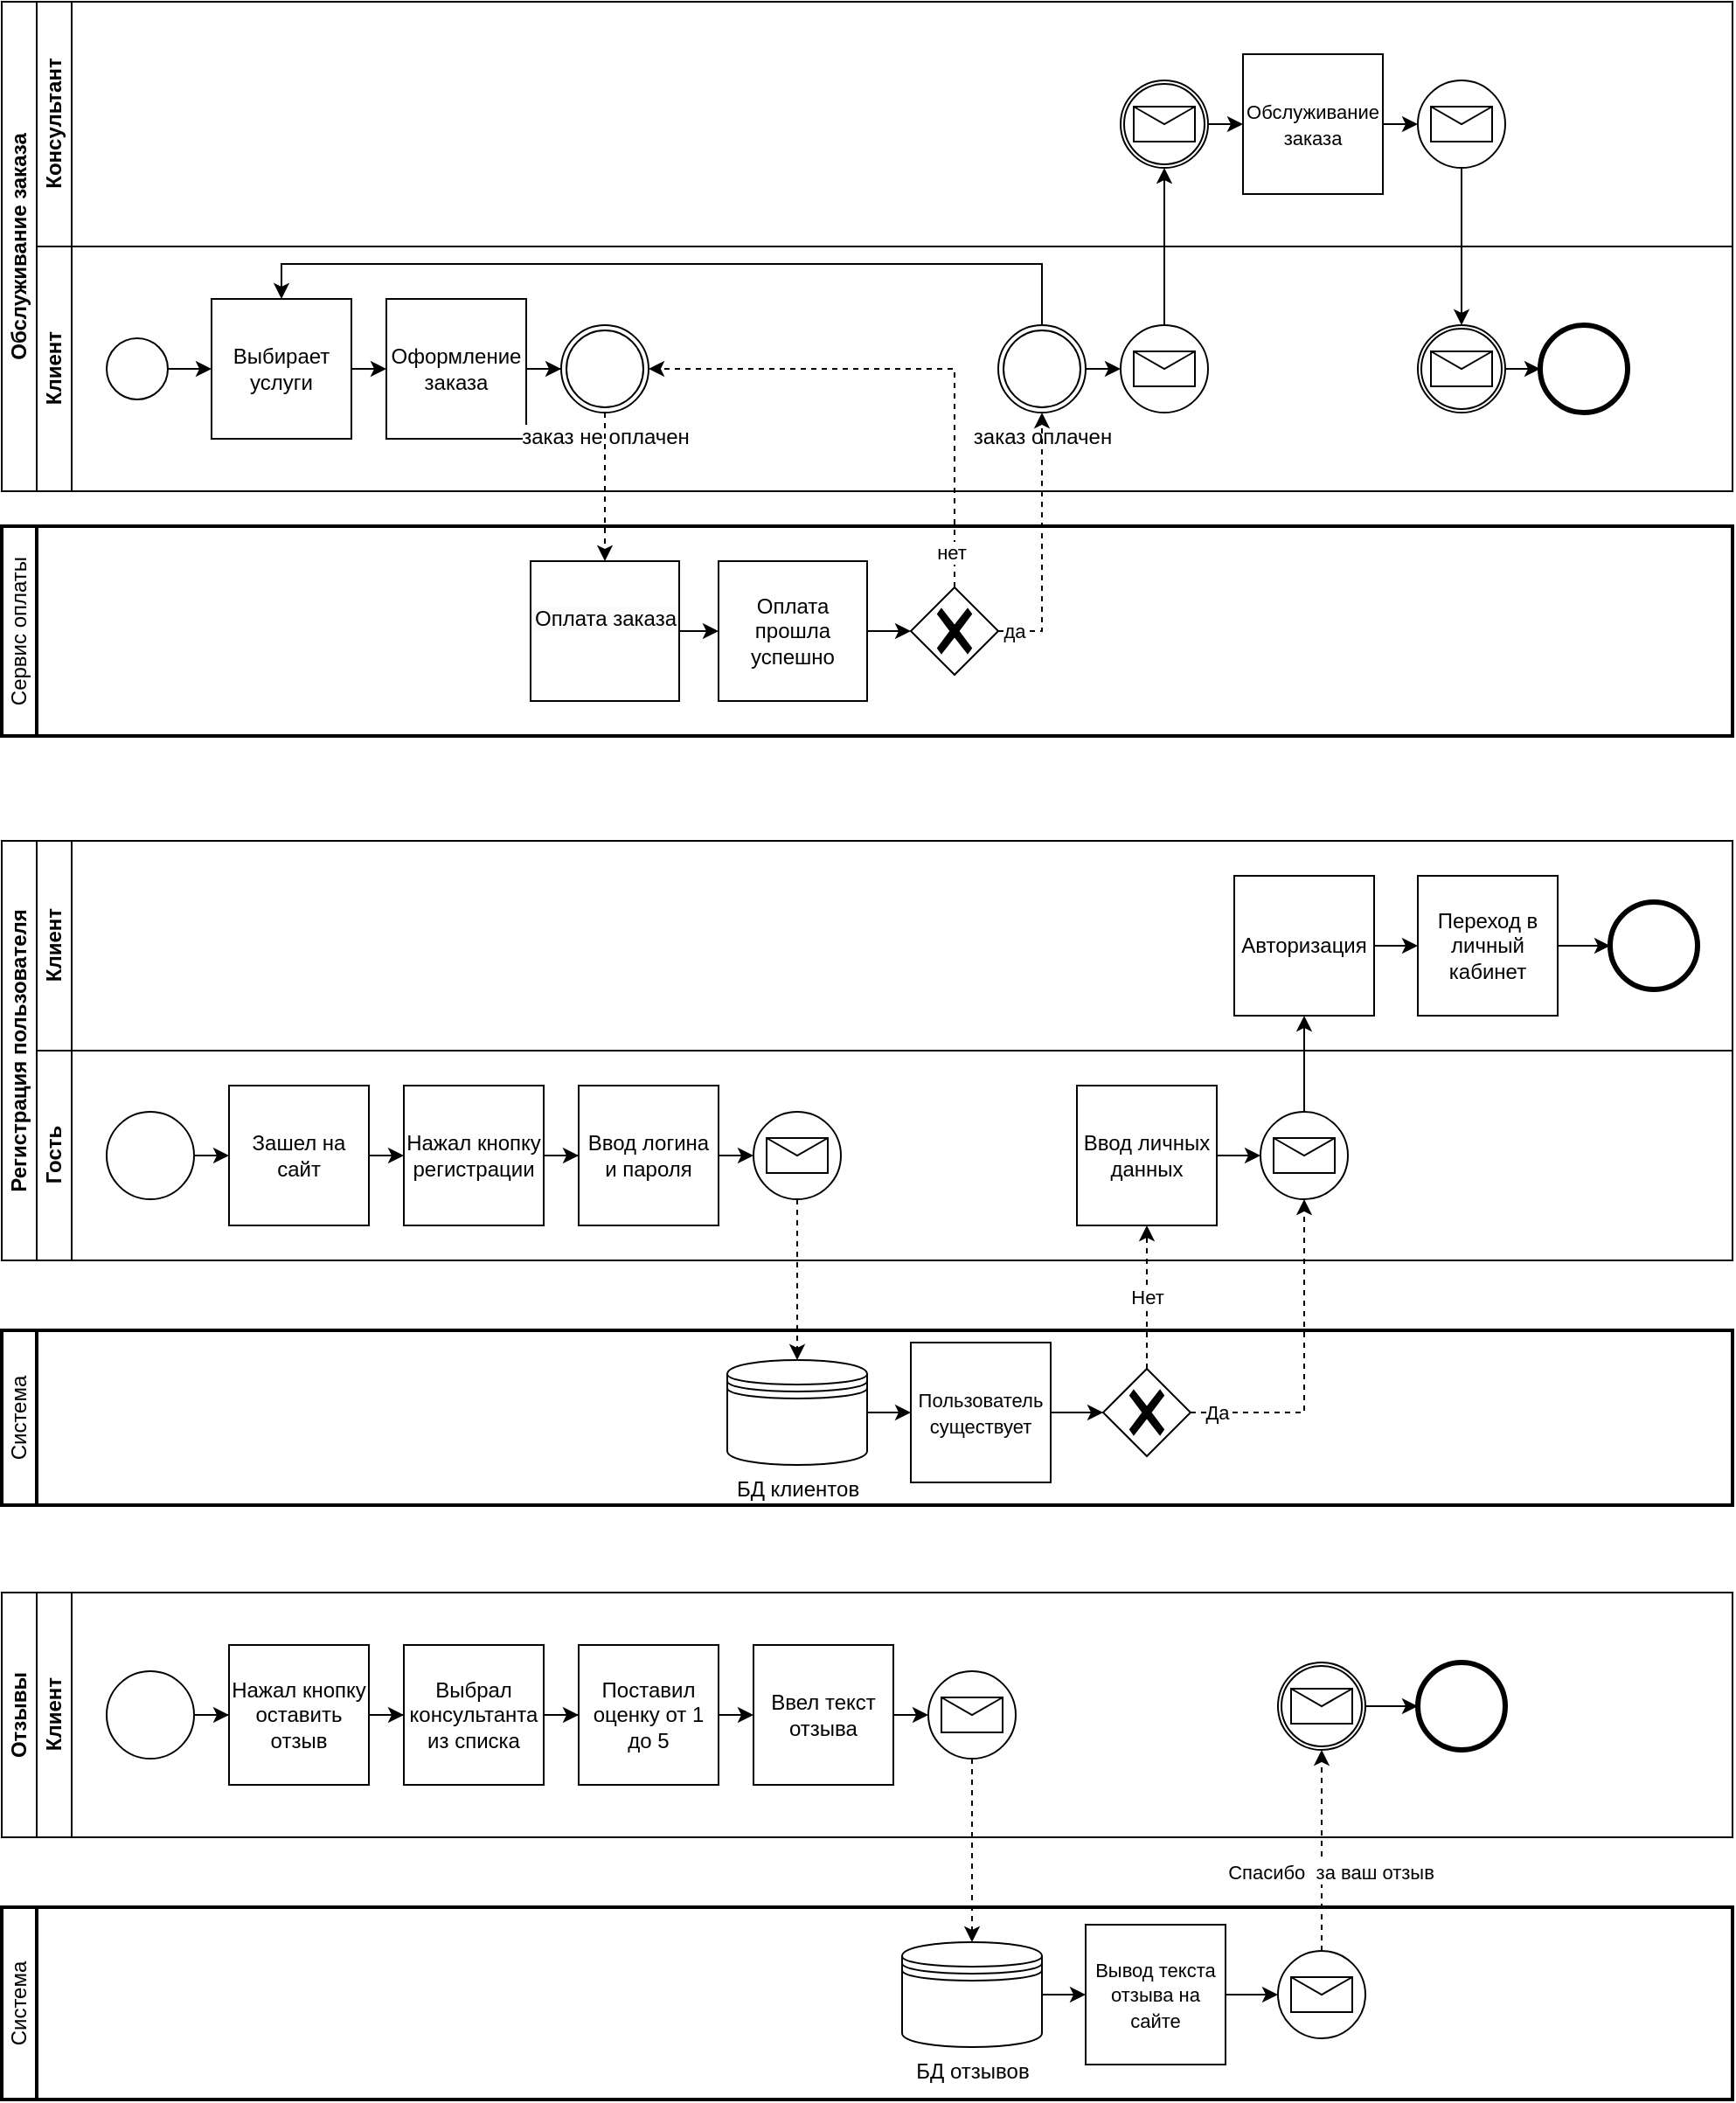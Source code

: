 <mxfile version="26.0.16">
  <diagram name="Страница — 1" id="8B8gG1uBMsVlmT51NZ5m">
    <mxGraphModel dx="1050" dy="663" grid="0" gridSize="10" guides="1" tooltips="1" connect="1" arrows="1" fold="1" page="1" pageScale="1" pageWidth="1169" pageHeight="1654" math="0" shadow="0">
      <root>
        <mxCell id="0" />
        <mxCell id="1" parent="0" />
        <mxCell id="dlGFLDc5pn9WShTYnlXR-2" value="Обслуживание заказа" style="swimlane;html=1;childLayout=stackLayout;resizeParent=1;resizeParentMax=0;horizontal=0;startSize=20;horizontalStack=0;whiteSpace=wrap;" vertex="1" parent="1">
          <mxGeometry x="40" y="40" width="990" height="280" as="geometry" />
        </mxCell>
        <mxCell id="dlGFLDc5pn9WShTYnlXR-3" value="Консультант" style="swimlane;html=1;startSize=20;horizontal=0;" vertex="1" parent="dlGFLDc5pn9WShTYnlXR-2">
          <mxGeometry x="20" width="970" height="140" as="geometry" />
        </mxCell>
        <mxCell id="dlGFLDc5pn9WShTYnlXR-38" value="" style="points=[[0.145,0.145,0],[0.5,0,0],[0.855,0.145,0],[1,0.5,0],[0.855,0.855,0],[0.5,1,0],[0.145,0.855,0],[0,0.5,0]];shape=mxgraph.bpmn.event;html=1;verticalLabelPosition=bottom;labelBackgroundColor=#ffffff;verticalAlign=top;align=center;perimeter=ellipsePerimeter;outlineConnect=0;aspect=fixed;outline=catching;symbol=message;" vertex="1" parent="dlGFLDc5pn9WShTYnlXR-3">
          <mxGeometry x="620" y="45" width="50" height="50" as="geometry" />
        </mxCell>
        <mxCell id="dlGFLDc5pn9WShTYnlXR-40" value="&lt;font style=&quot;font-size: 11px;&quot;&gt;Обслуживание заказа&lt;/font&gt;" style="points=[[0.25,0,0],[0.5,0,0],[0.75,0,0],[1,0.25,0],[1,0.5,0],[1,0.75,0],[0.75,1,0],[0.5,1,0],[0.25,1,0],[0,0.75,0],[0,0.5,0],[0,0.25,0]];shape=mxgraph.bpmn.task2;whiteSpace=wrap;rectStyle=rounded;size=10;html=1;container=1;expand=0;collapsible=0;taskMarker=manual;" vertex="1" parent="dlGFLDc5pn9WShTYnlXR-3">
          <mxGeometry x="690" y="30" width="80" height="80" as="geometry" />
        </mxCell>
        <mxCell id="dlGFLDc5pn9WShTYnlXR-41" style="edgeStyle=orthogonalEdgeStyle;rounded=0;orthogonalLoop=1;jettySize=auto;html=1;exitX=1;exitY=0.5;exitDx=0;exitDy=0;exitPerimeter=0;entryX=0;entryY=0.5;entryDx=0;entryDy=0;entryPerimeter=0;" edge="1" parent="dlGFLDc5pn9WShTYnlXR-3" source="dlGFLDc5pn9WShTYnlXR-38" target="dlGFLDc5pn9WShTYnlXR-40">
          <mxGeometry relative="1" as="geometry" />
        </mxCell>
        <mxCell id="dlGFLDc5pn9WShTYnlXR-42" value="" style="points=[[0.145,0.145,0],[0.5,0,0],[0.855,0.145,0],[1,0.5,0],[0.855,0.855,0],[0.5,1,0],[0.145,0.855,0],[0,0.5,0]];shape=mxgraph.bpmn.event;html=1;verticalLabelPosition=bottom;labelBackgroundColor=#ffffff;verticalAlign=top;align=center;perimeter=ellipsePerimeter;outlineConnect=0;aspect=fixed;outline=standard;symbol=message;" vertex="1" parent="dlGFLDc5pn9WShTYnlXR-3">
          <mxGeometry x="790" y="45" width="50" height="50" as="geometry" />
        </mxCell>
        <mxCell id="dlGFLDc5pn9WShTYnlXR-43" style="edgeStyle=orthogonalEdgeStyle;rounded=0;orthogonalLoop=1;jettySize=auto;html=1;exitX=1;exitY=0.5;exitDx=0;exitDy=0;exitPerimeter=0;entryX=0;entryY=0.5;entryDx=0;entryDy=0;entryPerimeter=0;" edge="1" parent="dlGFLDc5pn9WShTYnlXR-3" source="dlGFLDc5pn9WShTYnlXR-40" target="dlGFLDc5pn9WShTYnlXR-42">
          <mxGeometry relative="1" as="geometry" />
        </mxCell>
        <mxCell id="dlGFLDc5pn9WShTYnlXR-4" value="Клиент" style="swimlane;html=1;startSize=20;horizontal=0;" vertex="1" parent="dlGFLDc5pn9WShTYnlXR-2">
          <mxGeometry x="20" y="140" width="970" height="140" as="geometry" />
        </mxCell>
        <mxCell id="dlGFLDc5pn9WShTYnlXR-6" value="" style="points=[[0.145,0.145,0],[0.5,0,0],[0.855,0.145,0],[1,0.5,0],[0.855,0.855,0],[0.5,1,0],[0.145,0.855,0],[0,0.5,0]];shape=mxgraph.bpmn.event;html=1;verticalLabelPosition=bottom;labelBackgroundColor=#ffffff;verticalAlign=top;align=center;perimeter=ellipsePerimeter;outlineConnect=0;aspect=fixed;outline=standard;symbol=general;" vertex="1" parent="dlGFLDc5pn9WShTYnlXR-4">
          <mxGeometry x="40" y="52.5" width="35" height="35" as="geometry" />
        </mxCell>
        <mxCell id="dlGFLDc5pn9WShTYnlXR-10" value="Выбирает услуги" style="points=[[0.25,0,0],[0.5,0,0],[0.75,0,0],[1,0.25,0],[1,0.5,0],[1,0.75,0],[0.75,1,0],[0.5,1,0],[0.25,1,0],[0,0.75,0],[0,0.5,0],[0,0.25,0]];shape=mxgraph.bpmn.task2;whiteSpace=wrap;rectStyle=rounded;size=10;html=1;container=1;expand=0;collapsible=0;taskMarker=user;" vertex="1" parent="dlGFLDc5pn9WShTYnlXR-4">
          <mxGeometry x="100" y="30" width="80" height="80" as="geometry" />
        </mxCell>
        <mxCell id="dlGFLDc5pn9WShTYnlXR-18" style="edgeStyle=orthogonalEdgeStyle;rounded=0;orthogonalLoop=1;jettySize=auto;html=1;exitX=1;exitY=0.5;exitDx=0;exitDy=0;exitPerimeter=0;" edge="1" parent="dlGFLDc5pn9WShTYnlXR-4" source="dlGFLDc5pn9WShTYnlXR-11" target="dlGFLDc5pn9WShTYnlXR-17">
          <mxGeometry relative="1" as="geometry" />
        </mxCell>
        <mxCell id="dlGFLDc5pn9WShTYnlXR-11" value="Оформление заказа" style="points=[[0.25,0,0],[0.5,0,0],[0.75,0,0],[1,0.25,0],[1,0.5,0],[1,0.75,0],[0.75,1,0],[0.5,1,0],[0.25,1,0],[0,0.75,0],[0,0.5,0],[0,0.25,0]];shape=mxgraph.bpmn.task2;whiteSpace=wrap;rectStyle=rounded;size=10;html=1;container=1;expand=0;collapsible=0;taskMarker=user;" vertex="1" parent="dlGFLDc5pn9WShTYnlXR-4">
          <mxGeometry x="200" y="30" width="80" height="80" as="geometry" />
        </mxCell>
        <mxCell id="dlGFLDc5pn9WShTYnlXR-12" style="edgeStyle=orthogonalEdgeStyle;rounded=0;orthogonalLoop=1;jettySize=auto;html=1;exitX=1;exitY=0.5;exitDx=0;exitDy=0;exitPerimeter=0;entryX=0;entryY=0.5;entryDx=0;entryDy=0;entryPerimeter=0;" edge="1" parent="dlGFLDc5pn9WShTYnlXR-4" source="dlGFLDc5pn9WShTYnlXR-10" target="dlGFLDc5pn9WShTYnlXR-11">
          <mxGeometry relative="1" as="geometry" />
        </mxCell>
        <mxCell id="dlGFLDc5pn9WShTYnlXR-13" style="edgeStyle=orthogonalEdgeStyle;rounded=0;orthogonalLoop=1;jettySize=auto;html=1;exitX=1;exitY=0.5;exitDx=0;exitDy=0;exitPerimeter=0;entryX=0;entryY=0.5;entryDx=0;entryDy=0;entryPerimeter=0;" edge="1" parent="dlGFLDc5pn9WShTYnlXR-4" source="dlGFLDc5pn9WShTYnlXR-6" target="dlGFLDc5pn9WShTYnlXR-10">
          <mxGeometry relative="1" as="geometry" />
        </mxCell>
        <mxCell id="dlGFLDc5pn9WShTYnlXR-17" value="заказ не оплачен" style="points=[[0.145,0.145,0],[0.5,0,0],[0.855,0.145,0],[1,0.5,0],[0.855,0.855,0],[0.5,1,0],[0.145,0.855,0],[0,0.5,0]];shape=mxgraph.bpmn.event;html=1;verticalLabelPosition=bottom;labelBackgroundColor=#ffffff;verticalAlign=top;align=center;perimeter=ellipsePerimeter;outlineConnect=0;aspect=fixed;outline=throwing;symbol=general;" vertex="1" parent="dlGFLDc5pn9WShTYnlXR-4">
          <mxGeometry x="300" y="45" width="50" height="50" as="geometry" />
        </mxCell>
        <mxCell id="dlGFLDc5pn9WShTYnlXR-30" value="заказ оплачен" style="points=[[0.145,0.145,0],[0.5,0,0],[0.855,0.145,0],[1,0.5,0],[0.855,0.855,0],[0.5,1,0],[0.145,0.855,0],[0,0.5,0]];shape=mxgraph.bpmn.event;html=1;verticalLabelPosition=bottom;labelBackgroundColor=#ffffff;verticalAlign=top;align=center;perimeter=ellipsePerimeter;outlineConnect=0;aspect=fixed;outline=throwing;symbol=general;" vertex="1" parent="dlGFLDc5pn9WShTYnlXR-4">
          <mxGeometry x="550" y="45" width="50" height="50" as="geometry" />
        </mxCell>
        <mxCell id="dlGFLDc5pn9WShTYnlXR-33" style="edgeStyle=orthogonalEdgeStyle;rounded=0;orthogonalLoop=1;jettySize=auto;html=1;exitX=0.5;exitY=0;exitDx=0;exitDy=0;exitPerimeter=0;entryX=0.5;entryY=0;entryDx=0;entryDy=0;entryPerimeter=0;" edge="1" parent="dlGFLDc5pn9WShTYnlXR-4" source="dlGFLDc5pn9WShTYnlXR-30" target="dlGFLDc5pn9WShTYnlXR-10">
          <mxGeometry relative="1" as="geometry">
            <Array as="points">
              <mxPoint x="575" y="10" />
              <mxPoint x="140" y="10" />
            </Array>
          </mxGeometry>
        </mxCell>
        <mxCell id="dlGFLDc5pn9WShTYnlXR-36" value="" style="points=[[0.145,0.145,0],[0.5,0,0],[0.855,0.145,0],[1,0.5,0],[0.855,0.855,0],[0.5,1,0],[0.145,0.855,0],[0,0.5,0]];shape=mxgraph.bpmn.event;html=1;verticalLabelPosition=bottom;labelBackgroundColor=#ffffff;verticalAlign=top;align=center;perimeter=ellipsePerimeter;outlineConnect=0;aspect=fixed;outline=standard;symbol=message;" vertex="1" parent="dlGFLDc5pn9WShTYnlXR-4">
          <mxGeometry x="620" y="45" width="50" height="50" as="geometry" />
        </mxCell>
        <mxCell id="dlGFLDc5pn9WShTYnlXR-37" style="edgeStyle=orthogonalEdgeStyle;rounded=0;orthogonalLoop=1;jettySize=auto;html=1;exitX=1;exitY=0.5;exitDx=0;exitDy=0;exitPerimeter=0;entryX=0;entryY=0.5;entryDx=0;entryDy=0;entryPerimeter=0;" edge="1" parent="dlGFLDc5pn9WShTYnlXR-4" source="dlGFLDc5pn9WShTYnlXR-30" target="dlGFLDc5pn9WShTYnlXR-36">
          <mxGeometry relative="1" as="geometry" />
        </mxCell>
        <mxCell id="dlGFLDc5pn9WShTYnlXR-44" value="" style="points=[[0.145,0.145,0],[0.5,0,0],[0.855,0.145,0],[1,0.5,0],[0.855,0.855,0],[0.5,1,0],[0.145,0.855,0],[0,0.5,0]];shape=mxgraph.bpmn.event;html=1;verticalLabelPosition=bottom;labelBackgroundColor=#ffffff;verticalAlign=top;align=center;perimeter=ellipsePerimeter;outlineConnect=0;aspect=fixed;outline=catching;symbol=message;" vertex="1" parent="dlGFLDc5pn9WShTYnlXR-4">
          <mxGeometry x="790" y="45" width="50" height="50" as="geometry" />
        </mxCell>
        <mxCell id="dlGFLDc5pn9WShTYnlXR-46" value="" style="points=[[0.145,0.145,0],[0.5,0,0],[0.855,0.145,0],[1,0.5,0],[0.855,0.855,0],[0.5,1,0],[0.145,0.855,0],[0,0.5,0]];shape=mxgraph.bpmn.event;html=1;verticalLabelPosition=bottom;labelBackgroundColor=#ffffff;verticalAlign=top;align=center;perimeter=ellipsePerimeter;outlineConnect=0;aspect=fixed;outline=end;symbol=terminate2;" vertex="1" parent="dlGFLDc5pn9WShTYnlXR-4">
          <mxGeometry x="860" y="45" width="50" height="50" as="geometry" />
        </mxCell>
        <mxCell id="dlGFLDc5pn9WShTYnlXR-47" style="edgeStyle=orthogonalEdgeStyle;rounded=0;orthogonalLoop=1;jettySize=auto;html=1;exitX=1;exitY=0.5;exitDx=0;exitDy=0;exitPerimeter=0;entryX=0;entryY=0.5;entryDx=0;entryDy=0;entryPerimeter=0;" edge="1" parent="dlGFLDc5pn9WShTYnlXR-4" source="dlGFLDc5pn9WShTYnlXR-44" target="dlGFLDc5pn9WShTYnlXR-46">
          <mxGeometry relative="1" as="geometry" />
        </mxCell>
        <mxCell id="dlGFLDc5pn9WShTYnlXR-39" style="edgeStyle=orthogonalEdgeStyle;rounded=0;orthogonalLoop=1;jettySize=auto;html=1;exitX=0.5;exitY=0;exitDx=0;exitDy=0;exitPerimeter=0;entryX=0.5;entryY=1;entryDx=0;entryDy=0;entryPerimeter=0;" edge="1" parent="dlGFLDc5pn9WShTYnlXR-2" source="dlGFLDc5pn9WShTYnlXR-36" target="dlGFLDc5pn9WShTYnlXR-38">
          <mxGeometry relative="1" as="geometry" />
        </mxCell>
        <mxCell id="dlGFLDc5pn9WShTYnlXR-45" style="edgeStyle=orthogonalEdgeStyle;rounded=0;orthogonalLoop=1;jettySize=auto;html=1;exitX=0.5;exitY=1;exitDx=0;exitDy=0;exitPerimeter=0;" edge="1" parent="dlGFLDc5pn9WShTYnlXR-2" source="dlGFLDc5pn9WShTYnlXR-42" target="dlGFLDc5pn9WShTYnlXR-44">
          <mxGeometry relative="1" as="geometry" />
        </mxCell>
        <mxCell id="dlGFLDc5pn9WShTYnlXR-15" value="Сервис оплаты" style="swimlane;html=1;startSize=20;fontStyle=0;collapsible=0;horizontal=0;swimlaneLine=1;swimlaneFillColor=#ffffff;strokeWidth=2;whiteSpace=wrap;" vertex="1" parent="1">
          <mxGeometry x="40" y="340" width="990" height="120" as="geometry" />
        </mxCell>
        <mxCell id="dlGFLDc5pn9WShTYnlXR-21" value="" style="points=[[0.25,0.25,0],[0.5,0,0],[0.75,0.25,0],[1,0.5,0],[0.75,0.75,0],[0.5,1,0],[0.25,0.75,0],[0,0.5,0]];shape=mxgraph.bpmn.gateway2;html=1;verticalLabelPosition=bottom;labelBackgroundColor=#ffffff;verticalAlign=top;align=center;perimeter=rhombusPerimeter;outlineConnect=0;outline=none;symbol=none;gwType=exclusive;" vertex="1" parent="dlGFLDc5pn9WShTYnlXR-15">
          <mxGeometry x="520" y="35" width="50" height="50" as="geometry" />
        </mxCell>
        <mxCell id="dlGFLDc5pn9WShTYnlXR-22" value="&#xa;&lt;span style=&quot;color: rgb(0, 0, 0); font-family: Helvetica; font-size: 12px; font-style: normal; font-variant-ligatures: normal; font-variant-caps: normal; font-weight: 400; letter-spacing: normal; orphans: 2; text-align: center; text-indent: 0px; text-transform: none; widows: 2; word-spacing: 0px; -webkit-text-stroke-width: 0px; white-space: normal; background-color: rgb(251, 251, 251); text-decoration-thickness: initial; text-decoration-style: initial; text-decoration-color: initial; display: inline !important; float: none;&quot;&gt;Оплата заказа&lt;/span&gt;&#xa;&#xa;" style="points=[[0.25,0,0],[0.5,0,0],[0.75,0,0],[1,0.25,0],[1,0.5,0],[1,0.75,0],[0.75,1,0],[0.5,1,0],[0.25,1,0],[0,0.75,0],[0,0.5,0],[0,0.25,0]];shape=mxgraph.bpmn.task2;whiteSpace=wrap;rectStyle=rounded;size=10;html=1;container=1;expand=0;collapsible=0;taskMarker=service;" vertex="1" parent="dlGFLDc5pn9WShTYnlXR-15">
          <mxGeometry x="302.5" y="20" width="85" height="80" as="geometry" />
        </mxCell>
        <mxCell id="dlGFLDc5pn9WShTYnlXR-26" style="edgeStyle=orthogonalEdgeStyle;rounded=0;orthogonalLoop=1;jettySize=auto;html=1;exitX=1;exitY=0.5;exitDx=0;exitDy=0;exitPerimeter=0;" edge="1" parent="dlGFLDc5pn9WShTYnlXR-15" source="dlGFLDc5pn9WShTYnlXR-24" target="dlGFLDc5pn9WShTYnlXR-21">
          <mxGeometry relative="1" as="geometry" />
        </mxCell>
        <mxCell id="dlGFLDc5pn9WShTYnlXR-24" value="Оплата прошла успешно" style="points=[[0.25,0,0],[0.5,0,0],[0.75,0,0],[1,0.25,0],[1,0.5,0],[1,0.75,0],[0.75,1,0],[0.5,1,0],[0.25,1,0],[0,0.75,0],[0,0.5,0],[0,0.25,0]];shape=mxgraph.bpmn.task2;whiteSpace=wrap;rectStyle=rounded;size=10;html=1;container=1;expand=0;collapsible=0;taskMarker=service;" vertex="1" parent="dlGFLDc5pn9WShTYnlXR-15">
          <mxGeometry x="410" y="20" width="85" height="80" as="geometry" />
        </mxCell>
        <mxCell id="dlGFLDc5pn9WShTYnlXR-25" style="edgeStyle=orthogonalEdgeStyle;rounded=0;orthogonalLoop=1;jettySize=auto;html=1;exitX=1;exitY=0.5;exitDx=0;exitDy=0;exitPerimeter=0;entryX=0;entryY=0.5;entryDx=0;entryDy=0;entryPerimeter=0;" edge="1" parent="dlGFLDc5pn9WShTYnlXR-15" source="dlGFLDc5pn9WShTYnlXR-22" target="dlGFLDc5pn9WShTYnlXR-24">
          <mxGeometry relative="1" as="geometry" />
        </mxCell>
        <mxCell id="dlGFLDc5pn9WShTYnlXR-23" style="edgeStyle=orthogonalEdgeStyle;rounded=0;orthogonalLoop=1;jettySize=auto;html=1;exitX=0.5;exitY=1;exitDx=0;exitDy=0;exitPerimeter=0;entryX=0.5;entryY=0;entryDx=0;entryDy=0;entryPerimeter=0;dashed=1;" edge="1" parent="1" source="dlGFLDc5pn9WShTYnlXR-17" target="dlGFLDc5pn9WShTYnlXR-22">
          <mxGeometry relative="1" as="geometry" />
        </mxCell>
        <mxCell id="dlGFLDc5pn9WShTYnlXR-28" style="edgeStyle=orthogonalEdgeStyle;rounded=0;orthogonalLoop=1;jettySize=auto;html=1;exitX=0.5;exitY=0;exitDx=0;exitDy=0;exitPerimeter=0;entryX=1;entryY=0.5;entryDx=0;entryDy=0;entryPerimeter=0;dashed=1;" edge="1" parent="1" source="dlGFLDc5pn9WShTYnlXR-21" target="dlGFLDc5pn9WShTYnlXR-17">
          <mxGeometry relative="1" as="geometry" />
        </mxCell>
        <mxCell id="dlGFLDc5pn9WShTYnlXR-29" value="нет" style="edgeLabel;html=1;align=center;verticalAlign=middle;resizable=0;points=[];" vertex="1" connectable="0" parent="dlGFLDc5pn9WShTYnlXR-28">
          <mxGeometry x="-0.862" y="2" relative="1" as="geometry">
            <mxPoint as="offset" />
          </mxGeometry>
        </mxCell>
        <mxCell id="dlGFLDc5pn9WShTYnlXR-31" style="edgeStyle=orthogonalEdgeStyle;rounded=0;orthogonalLoop=1;jettySize=auto;html=1;exitX=1;exitY=0.5;exitDx=0;exitDy=0;exitPerimeter=0;dashed=1;" edge="1" parent="1" source="dlGFLDc5pn9WShTYnlXR-21" target="dlGFLDc5pn9WShTYnlXR-30">
          <mxGeometry relative="1" as="geometry" />
        </mxCell>
        <mxCell id="dlGFLDc5pn9WShTYnlXR-32" value="да" style="edgeLabel;html=1;align=center;verticalAlign=middle;resizable=0;points=[];" vertex="1" connectable="0" parent="dlGFLDc5pn9WShTYnlXR-31">
          <mxGeometry x="-0.74" y="-2" relative="1" as="geometry">
            <mxPoint x="-11" y="-2" as="offset" />
          </mxGeometry>
        </mxCell>
        <mxCell id="dlGFLDc5pn9WShTYnlXR-48" value="Регистрация пользователя" style="swimlane;html=1;childLayout=stackLayout;resizeParent=1;resizeParentMax=0;horizontal=0;startSize=20;horizontalStack=0;whiteSpace=wrap;" vertex="1" parent="1">
          <mxGeometry x="40" y="520" width="990" height="240" as="geometry" />
        </mxCell>
        <mxCell id="dlGFLDc5pn9WShTYnlXR-49" value="Клиент" style="swimlane;html=1;startSize=20;horizontal=0;" vertex="1" parent="dlGFLDc5pn9WShTYnlXR-48">
          <mxGeometry x="20" width="970" height="120" as="geometry" />
        </mxCell>
        <mxCell id="dlGFLDc5pn9WShTYnlXR-81" value="Авторизация" style="points=[[0.25,0,0],[0.5,0,0],[0.75,0,0],[1,0.25,0],[1,0.5,0],[1,0.75,0],[0.75,1,0],[0.5,1,0],[0.25,1,0],[0,0.75,0],[0,0.5,0],[0,0.25,0]];shape=mxgraph.bpmn.task2;whiteSpace=wrap;rectStyle=rounded;size=10;html=1;container=1;expand=0;collapsible=0;taskMarker=user;" vertex="1" parent="dlGFLDc5pn9WShTYnlXR-49">
          <mxGeometry x="685" y="20" width="80" height="80" as="geometry" />
        </mxCell>
        <mxCell id="dlGFLDc5pn9WShTYnlXR-84" value="" style="points=[[0.145,0.145,0],[0.5,0,0],[0.855,0.145,0],[1,0.5,0],[0.855,0.855,0],[0.5,1,0],[0.145,0.855,0],[0,0.5,0]];shape=mxgraph.bpmn.event;html=1;verticalLabelPosition=bottom;labelBackgroundColor=#ffffff;verticalAlign=top;align=center;perimeter=ellipsePerimeter;outlineConnect=0;aspect=fixed;outline=end;symbol=terminate2;" vertex="1" parent="dlGFLDc5pn9WShTYnlXR-49">
          <mxGeometry x="900" y="35" width="50" height="50" as="geometry" />
        </mxCell>
        <mxCell id="dlGFLDc5pn9WShTYnlXR-90" value="" style="edgeStyle=orthogonalEdgeStyle;rounded=0;orthogonalLoop=1;jettySize=auto;html=1;" edge="1" parent="dlGFLDc5pn9WShTYnlXR-49" source="dlGFLDc5pn9WShTYnlXR-89" target="dlGFLDc5pn9WShTYnlXR-84">
          <mxGeometry relative="1" as="geometry" />
        </mxCell>
        <mxCell id="dlGFLDc5pn9WShTYnlXR-89" value="Переход в личный кабинет" style="points=[[0.25,0,0],[0.5,0,0],[0.75,0,0],[1,0.25,0],[1,0.5,0],[1,0.75,0],[0.75,1,0],[0.5,1,0],[0.25,1,0],[0,0.75,0],[0,0.5,0],[0,0.25,0]];shape=mxgraph.bpmn.task2;whiteSpace=wrap;rectStyle=rounded;size=10;html=1;container=1;expand=0;collapsible=0;taskMarker=user;" vertex="1" parent="dlGFLDc5pn9WShTYnlXR-49">
          <mxGeometry x="790" y="20" width="80" height="80" as="geometry" />
        </mxCell>
        <mxCell id="dlGFLDc5pn9WShTYnlXR-91" style="edgeStyle=orthogonalEdgeStyle;rounded=0;orthogonalLoop=1;jettySize=auto;html=1;exitX=1;exitY=0.5;exitDx=0;exitDy=0;exitPerimeter=0;entryX=0;entryY=0.5;entryDx=0;entryDy=0;entryPerimeter=0;" edge="1" parent="dlGFLDc5pn9WShTYnlXR-49" source="dlGFLDc5pn9WShTYnlXR-81" target="dlGFLDc5pn9WShTYnlXR-89">
          <mxGeometry relative="1" as="geometry" />
        </mxCell>
        <mxCell id="dlGFLDc5pn9WShTYnlXR-50" value="Гость" style="swimlane;html=1;startSize=20;horizontal=0;" vertex="1" parent="dlGFLDc5pn9WShTYnlXR-48">
          <mxGeometry x="20" y="120" width="970" height="120" as="geometry" />
        </mxCell>
        <mxCell id="dlGFLDc5pn9WShTYnlXR-53" value="" style="points=[[0.145,0.145,0],[0.5,0,0],[0.855,0.145,0],[1,0.5,0],[0.855,0.855,0],[0.5,1,0],[0.145,0.855,0],[0,0.5,0]];shape=mxgraph.bpmn.event;html=1;verticalLabelPosition=bottom;labelBackgroundColor=#ffffff;verticalAlign=top;align=center;perimeter=ellipsePerimeter;outlineConnect=0;aspect=fixed;outline=standard;symbol=general;" vertex="1" parent="dlGFLDc5pn9WShTYnlXR-50">
          <mxGeometry x="40" y="35" width="50" height="50" as="geometry" />
        </mxCell>
        <mxCell id="dlGFLDc5pn9WShTYnlXR-54" value="Зашел на сайт" style="points=[[0.25,0,0],[0.5,0,0],[0.75,0,0],[1,0.25,0],[1,0.5,0],[1,0.75,0],[0.75,1,0],[0.5,1,0],[0.25,1,0],[0,0.75,0],[0,0.5,0],[0,0.25,0]];shape=mxgraph.bpmn.task2;whiteSpace=wrap;rectStyle=rounded;size=10;html=1;container=1;expand=0;collapsible=0;taskMarker=user;" vertex="1" parent="dlGFLDc5pn9WShTYnlXR-50">
          <mxGeometry x="110" y="20" width="80" height="80" as="geometry" />
        </mxCell>
        <mxCell id="dlGFLDc5pn9WShTYnlXR-55" style="edgeStyle=orthogonalEdgeStyle;rounded=0;orthogonalLoop=1;jettySize=auto;html=1;exitX=1;exitY=0.5;exitDx=0;exitDy=0;exitPerimeter=0;entryX=0;entryY=0.5;entryDx=0;entryDy=0;entryPerimeter=0;" edge="1" parent="dlGFLDc5pn9WShTYnlXR-50" source="dlGFLDc5pn9WShTYnlXR-53" target="dlGFLDc5pn9WShTYnlXR-54">
          <mxGeometry relative="1" as="geometry" />
        </mxCell>
        <mxCell id="dlGFLDc5pn9WShTYnlXR-59" style="edgeStyle=orthogonalEdgeStyle;rounded=0;orthogonalLoop=1;jettySize=auto;html=1;exitX=1;exitY=0.5;exitDx=0;exitDy=0;exitPerimeter=0;" edge="1" parent="dlGFLDc5pn9WShTYnlXR-50" source="dlGFLDc5pn9WShTYnlXR-56" target="dlGFLDc5pn9WShTYnlXR-58">
          <mxGeometry relative="1" as="geometry" />
        </mxCell>
        <mxCell id="dlGFLDc5pn9WShTYnlXR-56" value="Нажал кнопку регистрации" style="points=[[0.25,0,0],[0.5,0,0],[0.75,0,0],[1,0.25,0],[1,0.5,0],[1,0.75,0],[0.75,1,0],[0.5,1,0],[0.25,1,0],[0,0.75,0],[0,0.5,0],[0,0.25,0]];shape=mxgraph.bpmn.task2;whiteSpace=wrap;rectStyle=rounded;size=10;html=1;container=1;expand=0;collapsible=0;taskMarker=user;" vertex="1" parent="dlGFLDc5pn9WShTYnlXR-50">
          <mxGeometry x="210" y="20" width="80" height="80" as="geometry" />
        </mxCell>
        <mxCell id="dlGFLDc5pn9WShTYnlXR-57" style="edgeStyle=orthogonalEdgeStyle;rounded=0;orthogonalLoop=1;jettySize=auto;html=1;exitX=1;exitY=0.5;exitDx=0;exitDy=0;exitPerimeter=0;entryX=0;entryY=0.5;entryDx=0;entryDy=0;entryPerimeter=0;" edge="1" parent="dlGFLDc5pn9WShTYnlXR-50" source="dlGFLDc5pn9WShTYnlXR-54" target="dlGFLDc5pn9WShTYnlXR-56">
          <mxGeometry relative="1" as="geometry" />
        </mxCell>
        <mxCell id="dlGFLDc5pn9WShTYnlXR-58" value="Ввод логина и пароля" style="points=[[0.25,0,0],[0.5,0,0],[0.75,0,0],[1,0.25,0],[1,0.5,0],[1,0.75,0],[0.75,1,0],[0.5,1,0],[0.25,1,0],[0,0.75,0],[0,0.5,0],[0,0.25,0]];shape=mxgraph.bpmn.task2;whiteSpace=wrap;rectStyle=rounded;size=10;html=1;container=1;expand=0;collapsible=0;taskMarker=user;" vertex="1" parent="dlGFLDc5pn9WShTYnlXR-50">
          <mxGeometry x="310" y="20" width="80" height="80" as="geometry" />
        </mxCell>
        <mxCell id="dlGFLDc5pn9WShTYnlXR-66" style="edgeStyle=orthogonalEdgeStyle;rounded=0;orthogonalLoop=1;jettySize=auto;html=1;exitX=1;exitY=0.5;exitDx=0;exitDy=0;exitPerimeter=0;entryX=0;entryY=0.5;entryDx=0;entryDy=0;entryPerimeter=0;" edge="1" parent="dlGFLDc5pn9WShTYnlXR-50" source="dlGFLDc5pn9WShTYnlXR-58">
          <mxGeometry relative="1" as="geometry">
            <mxPoint x="410" y="60" as="targetPoint" />
          </mxGeometry>
        </mxCell>
        <mxCell id="dlGFLDc5pn9WShTYnlXR-70" value="" style="points=[[0.145,0.145,0],[0.5,0,0],[0.855,0.145,0],[1,0.5,0],[0.855,0.855,0],[0.5,1,0],[0.145,0.855,0],[0,0.5,0]];shape=mxgraph.bpmn.event;html=1;verticalLabelPosition=bottom;labelBackgroundColor=#ffffff;verticalAlign=top;align=center;perimeter=ellipsePerimeter;outlineConnect=0;aspect=fixed;outline=standard;symbol=message;" vertex="1" parent="dlGFLDc5pn9WShTYnlXR-50">
          <mxGeometry x="410" y="35" width="50" height="50" as="geometry" />
        </mxCell>
        <mxCell id="dlGFLDc5pn9WShTYnlXR-80" style="edgeStyle=orthogonalEdgeStyle;rounded=0;orthogonalLoop=1;jettySize=auto;html=1;exitX=1;exitY=0.5;exitDx=0;exitDy=0;exitPerimeter=0;" edge="1" parent="dlGFLDc5pn9WShTYnlXR-50" source="dlGFLDc5pn9WShTYnlXR-77" target="dlGFLDc5pn9WShTYnlXR-79">
          <mxGeometry relative="1" as="geometry" />
        </mxCell>
        <mxCell id="dlGFLDc5pn9WShTYnlXR-77" value="Ввод личных данных" style="points=[[0.25,0,0],[0.5,0,0],[0.75,0,0],[1,0.25,0],[1,0.5,0],[1,0.75,0],[0.75,1,0],[0.5,1,0],[0.25,1,0],[0,0.75,0],[0,0.5,0],[0,0.25,0]];shape=mxgraph.bpmn.task2;whiteSpace=wrap;rectStyle=rounded;size=10;html=1;container=1;expand=0;collapsible=0;taskMarker=user;" vertex="1" parent="dlGFLDc5pn9WShTYnlXR-50">
          <mxGeometry x="595" y="20" width="80" height="80" as="geometry" />
        </mxCell>
        <mxCell id="dlGFLDc5pn9WShTYnlXR-79" value="" style="points=[[0.145,0.145,0],[0.5,0,0],[0.855,0.145,0],[1,0.5,0],[0.855,0.855,0],[0.5,1,0],[0.145,0.855,0],[0,0.5,0]];shape=mxgraph.bpmn.event;html=1;verticalLabelPosition=bottom;labelBackgroundColor=#ffffff;verticalAlign=top;align=center;perimeter=ellipsePerimeter;outlineConnect=0;aspect=fixed;outline=standard;symbol=message;" vertex="1" parent="dlGFLDc5pn9WShTYnlXR-50">
          <mxGeometry x="700" y="35" width="50" height="50" as="geometry" />
        </mxCell>
        <mxCell id="dlGFLDc5pn9WShTYnlXR-82" style="edgeStyle=orthogonalEdgeStyle;rounded=0;orthogonalLoop=1;jettySize=auto;html=1;exitX=0.5;exitY=0;exitDx=0;exitDy=0;exitPerimeter=0;" edge="1" parent="dlGFLDc5pn9WShTYnlXR-48" source="dlGFLDc5pn9WShTYnlXR-79" target="dlGFLDc5pn9WShTYnlXR-81">
          <mxGeometry relative="1" as="geometry" />
        </mxCell>
        <mxCell id="dlGFLDc5pn9WShTYnlXR-52" value="Система" style="swimlane;html=1;startSize=20;fontStyle=0;collapsible=0;horizontal=0;swimlaneLine=1;swimlaneFillColor=#ffffff;strokeWidth=2;whiteSpace=wrap;" vertex="1" parent="1">
          <mxGeometry x="40" y="800" width="990" height="100" as="geometry" />
        </mxCell>
        <mxCell id="dlGFLDc5pn9WShTYnlXR-64" value="БД клиентов" style="shape=datastore;html=1;labelPosition=center;verticalLabelPosition=bottom;align=center;verticalAlign=top;" vertex="1" parent="dlGFLDc5pn9WShTYnlXR-52">
          <mxGeometry x="415" y="17" width="80" height="60" as="geometry" />
        </mxCell>
        <mxCell id="dlGFLDc5pn9WShTYnlXR-69" value="&lt;span style=&quot;font-size: 11px;&quot;&gt;Пользователь существует&lt;/span&gt;" style="points=[[0.25,0,0],[0.5,0,0],[0.75,0,0],[1,0.25,0],[1,0.5,0],[1,0.75,0],[0.75,1,0],[0.5,1,0],[0.25,1,0],[0,0.75,0],[0,0.5,0],[0,0.25,0]];shape=mxgraph.bpmn.task2;whiteSpace=wrap;rectStyle=rounded;size=10;html=1;container=1;expand=0;collapsible=0;taskMarker=service;" vertex="1" parent="dlGFLDc5pn9WShTYnlXR-52">
          <mxGeometry x="520" y="7" width="80" height="80" as="geometry" />
        </mxCell>
        <mxCell id="dlGFLDc5pn9WShTYnlXR-75" style="edgeStyle=orthogonalEdgeStyle;rounded=0;orthogonalLoop=1;jettySize=auto;html=1;exitX=1;exitY=0.5;exitDx=0;exitDy=0;entryX=0;entryY=0.5;entryDx=0;entryDy=0;entryPerimeter=0;" edge="1" parent="dlGFLDc5pn9WShTYnlXR-52" source="dlGFLDc5pn9WShTYnlXR-64" target="dlGFLDc5pn9WShTYnlXR-69">
          <mxGeometry relative="1" as="geometry" />
        </mxCell>
        <mxCell id="dlGFLDc5pn9WShTYnlXR-60" value="" style="points=[[0.25,0.25,0],[0.5,0,0],[0.75,0.25,0],[1,0.5,0],[0.75,0.75,0],[0.5,1,0],[0.25,0.75,0],[0,0.5,0]];shape=mxgraph.bpmn.gateway2;html=1;verticalLabelPosition=bottom;labelBackgroundColor=#ffffff;verticalAlign=top;align=center;perimeter=rhombusPerimeter;outlineConnect=0;outline=none;symbol=none;gwType=exclusive;" vertex="1" parent="dlGFLDc5pn9WShTYnlXR-52">
          <mxGeometry x="630" y="22" width="50" height="50" as="geometry" />
        </mxCell>
        <mxCell id="dlGFLDc5pn9WShTYnlXR-76" style="edgeStyle=orthogonalEdgeStyle;rounded=0;orthogonalLoop=1;jettySize=auto;html=1;exitX=1;exitY=0.5;exitDx=0;exitDy=0;exitPerimeter=0;entryX=0;entryY=0.5;entryDx=0;entryDy=0;entryPerimeter=0;" edge="1" parent="dlGFLDc5pn9WShTYnlXR-52" source="dlGFLDc5pn9WShTYnlXR-69" target="dlGFLDc5pn9WShTYnlXR-60">
          <mxGeometry relative="1" as="geometry" />
        </mxCell>
        <mxCell id="dlGFLDc5pn9WShTYnlXR-71" style="edgeStyle=orthogonalEdgeStyle;rounded=0;orthogonalLoop=1;jettySize=auto;html=1;exitX=0.5;exitY=1;exitDx=0;exitDy=0;exitPerimeter=0;entryX=0.5;entryY=0;entryDx=0;entryDy=0;dashed=1;" edge="1" parent="1" source="dlGFLDc5pn9WShTYnlXR-70" target="dlGFLDc5pn9WShTYnlXR-64">
          <mxGeometry relative="1" as="geometry" />
        </mxCell>
        <mxCell id="dlGFLDc5pn9WShTYnlXR-78" value="Нет" style="edgeStyle=orthogonalEdgeStyle;rounded=0;orthogonalLoop=1;jettySize=auto;html=1;exitX=0.5;exitY=0;exitDx=0;exitDy=0;exitPerimeter=0;dashed=1;" edge="1" parent="1" source="dlGFLDc5pn9WShTYnlXR-60" target="dlGFLDc5pn9WShTYnlXR-77">
          <mxGeometry relative="1" as="geometry" />
        </mxCell>
        <mxCell id="dlGFLDc5pn9WShTYnlXR-86" style="edgeStyle=orthogonalEdgeStyle;rounded=0;orthogonalLoop=1;jettySize=auto;html=1;exitX=1;exitY=0.5;exitDx=0;exitDy=0;exitPerimeter=0;dashed=1;" edge="1" parent="1" source="dlGFLDc5pn9WShTYnlXR-60" target="dlGFLDc5pn9WShTYnlXR-79">
          <mxGeometry relative="1" as="geometry">
            <mxPoint x="980" y="740" as="targetPoint" />
          </mxGeometry>
        </mxCell>
        <mxCell id="dlGFLDc5pn9WShTYnlXR-87" value="Да" style="edgeLabel;html=1;align=center;verticalAlign=middle;resizable=0;points=[];" vertex="1" connectable="0" parent="dlGFLDc5pn9WShTYnlXR-86">
          <mxGeometry x="-0.787" y="-4" relative="1" as="geometry">
            <mxPoint x="-5" y="-4" as="offset" />
          </mxGeometry>
        </mxCell>
        <mxCell id="dlGFLDc5pn9WShTYnlXR-92" value="Отзывы" style="swimlane;html=1;childLayout=stackLayout;resizeParent=1;resizeParentMax=0;horizontal=0;startSize=20;horizontalStack=0;whiteSpace=wrap;" vertex="1" parent="1">
          <mxGeometry x="40" y="950" width="990" height="140" as="geometry" />
        </mxCell>
        <mxCell id="dlGFLDc5pn9WShTYnlXR-93" value="Клиент" style="swimlane;html=1;startSize=20;horizontal=0;fillColor=default;" vertex="1" parent="dlGFLDc5pn9WShTYnlXR-92">
          <mxGeometry x="20" width="970" height="140" as="geometry" />
        </mxCell>
        <mxCell id="dlGFLDc5pn9WShTYnlXR-99" style="edgeStyle=orthogonalEdgeStyle;rounded=0;orthogonalLoop=1;jettySize=auto;html=1;exitX=1;exitY=0.5;exitDx=0;exitDy=0;exitPerimeter=0;" edge="1" parent="dlGFLDc5pn9WShTYnlXR-93" source="dlGFLDc5pn9WShTYnlXR-97" target="dlGFLDc5pn9WShTYnlXR-98">
          <mxGeometry relative="1" as="geometry" />
        </mxCell>
        <mxCell id="dlGFLDc5pn9WShTYnlXR-97" value="" style="points=[[0.145,0.145,0],[0.5,0,0],[0.855,0.145,0],[1,0.5,0],[0.855,0.855,0],[0.5,1,0],[0.145,0.855,0],[0,0.5,0]];shape=mxgraph.bpmn.event;html=1;verticalLabelPosition=bottom;labelBackgroundColor=#ffffff;verticalAlign=top;align=center;perimeter=ellipsePerimeter;outlineConnect=0;aspect=fixed;outline=standard;symbol=general;" vertex="1" parent="dlGFLDc5pn9WShTYnlXR-93">
          <mxGeometry x="40" y="45" width="50" height="50" as="geometry" />
        </mxCell>
        <mxCell id="dlGFLDc5pn9WShTYnlXR-101" style="edgeStyle=orthogonalEdgeStyle;rounded=0;orthogonalLoop=1;jettySize=auto;html=1;exitX=1;exitY=0.5;exitDx=0;exitDy=0;exitPerimeter=0;" edge="1" parent="dlGFLDc5pn9WShTYnlXR-93" source="dlGFLDc5pn9WShTYnlXR-98" target="dlGFLDc5pn9WShTYnlXR-100">
          <mxGeometry relative="1" as="geometry" />
        </mxCell>
        <mxCell id="dlGFLDc5pn9WShTYnlXR-98" value="Нажал кнопку оставить отзыв" style="points=[[0.25,0,0],[0.5,0,0],[0.75,0,0],[1,0.25,0],[1,0.5,0],[1,0.75,0],[0.75,1,0],[0.5,1,0],[0.25,1,0],[0,0.75,0],[0,0.5,0],[0,0.25,0]];shape=mxgraph.bpmn.task2;whiteSpace=wrap;rectStyle=rounded;size=10;html=1;container=1;expand=0;collapsible=0;taskMarker=user;" vertex="1" parent="dlGFLDc5pn9WShTYnlXR-93">
          <mxGeometry x="110" y="30" width="80" height="80" as="geometry" />
        </mxCell>
        <mxCell id="dlGFLDc5pn9WShTYnlXR-103" style="edgeStyle=orthogonalEdgeStyle;rounded=0;orthogonalLoop=1;jettySize=auto;html=1;exitX=1;exitY=0.5;exitDx=0;exitDy=0;exitPerimeter=0;" edge="1" parent="dlGFLDc5pn9WShTYnlXR-93" source="dlGFLDc5pn9WShTYnlXR-100" target="dlGFLDc5pn9WShTYnlXR-102">
          <mxGeometry relative="1" as="geometry" />
        </mxCell>
        <mxCell id="dlGFLDc5pn9WShTYnlXR-100" value="Выбрал консультанта из списка" style="points=[[0.25,0,0],[0.5,0,0],[0.75,0,0],[1,0.25,0],[1,0.5,0],[1,0.75,0],[0.75,1,0],[0.5,1,0],[0.25,1,0],[0,0.75,0],[0,0.5,0],[0,0.25,0]];shape=mxgraph.bpmn.task2;whiteSpace=wrap;rectStyle=rounded;size=10;html=1;container=1;expand=0;collapsible=0;taskMarker=user;" vertex="1" parent="dlGFLDc5pn9WShTYnlXR-93">
          <mxGeometry x="210" y="30" width="80" height="80" as="geometry" />
        </mxCell>
        <mxCell id="dlGFLDc5pn9WShTYnlXR-102" value="Поставил оценку от 1 до 5" style="points=[[0.25,0,0],[0.5,0,0],[0.75,0,0],[1,0.25,0],[1,0.5,0],[1,0.75,0],[0.75,1,0],[0.5,1,0],[0.25,1,0],[0,0.75,0],[0,0.5,0],[0,0.25,0]];shape=mxgraph.bpmn.task2;whiteSpace=wrap;rectStyle=rounded;size=10;html=1;container=1;expand=0;collapsible=0;taskMarker=user;" vertex="1" parent="dlGFLDc5pn9WShTYnlXR-93">
          <mxGeometry x="310" y="30" width="80" height="80" as="geometry" />
        </mxCell>
        <mxCell id="dlGFLDc5pn9WShTYnlXR-104" value="Ввел текст отзыва" style="points=[[0.25,0,0],[0.5,0,0],[0.75,0,0],[1,0.25,0],[1,0.5,0],[1,0.75,0],[0.75,1,0],[0.5,1,0],[0.25,1,0],[0,0.75,0],[0,0.5,0],[0,0.25,0]];shape=mxgraph.bpmn.task2;whiteSpace=wrap;rectStyle=rounded;size=10;html=1;container=1;expand=0;collapsible=0;taskMarker=user;" vertex="1" parent="dlGFLDc5pn9WShTYnlXR-93">
          <mxGeometry x="410" y="30" width="80" height="80" as="geometry" />
        </mxCell>
        <mxCell id="dlGFLDc5pn9WShTYnlXR-105" style="edgeStyle=orthogonalEdgeStyle;rounded=0;orthogonalLoop=1;jettySize=auto;html=1;exitX=1;exitY=0.5;exitDx=0;exitDy=0;exitPerimeter=0;entryX=0;entryY=0.5;entryDx=0;entryDy=0;entryPerimeter=0;" edge="1" parent="dlGFLDc5pn9WShTYnlXR-93" source="dlGFLDc5pn9WShTYnlXR-102" target="dlGFLDc5pn9WShTYnlXR-104">
          <mxGeometry relative="1" as="geometry" />
        </mxCell>
        <mxCell id="dlGFLDc5pn9WShTYnlXR-106" value="" style="points=[[0.145,0.145,0],[0.5,0,0],[0.855,0.145,0],[1,0.5,0],[0.855,0.855,0],[0.5,1,0],[0.145,0.855,0],[0,0.5,0]];shape=mxgraph.bpmn.event;html=1;verticalLabelPosition=bottom;labelBackgroundColor=#ffffff;verticalAlign=top;align=center;perimeter=ellipsePerimeter;outlineConnect=0;aspect=fixed;outline=standard;symbol=message;" vertex="1" parent="dlGFLDc5pn9WShTYnlXR-93">
          <mxGeometry x="510" y="45" width="50" height="50" as="geometry" />
        </mxCell>
        <mxCell id="dlGFLDc5pn9WShTYnlXR-107" style="edgeStyle=orthogonalEdgeStyle;rounded=0;orthogonalLoop=1;jettySize=auto;html=1;exitX=1;exitY=0.5;exitDx=0;exitDy=0;exitPerimeter=0;entryX=0;entryY=0.5;entryDx=0;entryDy=0;entryPerimeter=0;" edge="1" parent="dlGFLDc5pn9WShTYnlXR-93" source="dlGFLDc5pn9WShTYnlXR-104" target="dlGFLDc5pn9WShTYnlXR-106">
          <mxGeometry relative="1" as="geometry" />
        </mxCell>
        <mxCell id="dlGFLDc5pn9WShTYnlXR-114" value="" style="points=[[0.145,0.145,0],[0.5,0,0],[0.855,0.145,0],[1,0.5,0],[0.855,0.855,0],[0.5,1,0],[0.145,0.855,0],[0,0.5,0]];shape=mxgraph.bpmn.event;html=1;verticalLabelPosition=bottom;labelBackgroundColor=#ffffff;verticalAlign=top;align=center;perimeter=ellipsePerimeter;outlineConnect=0;aspect=fixed;outline=catching;symbol=message;" vertex="1" parent="dlGFLDc5pn9WShTYnlXR-93">
          <mxGeometry x="710" y="40" width="50" height="50" as="geometry" />
        </mxCell>
        <mxCell id="dlGFLDc5pn9WShTYnlXR-116" value="" style="points=[[0.145,0.145,0],[0.5,0,0],[0.855,0.145,0],[1,0.5,0],[0.855,0.855,0],[0.5,1,0],[0.145,0.855,0],[0,0.5,0]];shape=mxgraph.bpmn.event;html=1;verticalLabelPosition=bottom;labelBackgroundColor=#ffffff;verticalAlign=top;align=center;perimeter=ellipsePerimeter;outlineConnect=0;aspect=fixed;outline=end;symbol=terminate2;" vertex="1" parent="dlGFLDc5pn9WShTYnlXR-93">
          <mxGeometry x="790" y="40" width="50" height="50" as="geometry" />
        </mxCell>
        <mxCell id="dlGFLDc5pn9WShTYnlXR-117" style="edgeStyle=orthogonalEdgeStyle;rounded=0;orthogonalLoop=1;jettySize=auto;html=1;exitX=1;exitY=0.5;exitDx=0;exitDy=0;exitPerimeter=0;entryX=0;entryY=0.5;entryDx=0;entryDy=0;entryPerimeter=0;" edge="1" parent="dlGFLDc5pn9WShTYnlXR-93" source="dlGFLDc5pn9WShTYnlXR-114" target="dlGFLDc5pn9WShTYnlXR-116">
          <mxGeometry relative="1" as="geometry" />
        </mxCell>
        <mxCell id="dlGFLDc5pn9WShTYnlXR-96" value="Система" style="swimlane;html=1;startSize=20;fontStyle=0;collapsible=0;horizontal=0;swimlaneLine=1;swimlaneFillColor=#ffffff;strokeWidth=2;whiteSpace=wrap;" vertex="1" parent="1">
          <mxGeometry x="40" y="1130" width="990" height="110" as="geometry" />
        </mxCell>
        <mxCell id="dlGFLDc5pn9WShTYnlXR-108" value="БД отзывов" style="shape=datastore;html=1;labelPosition=center;verticalLabelPosition=bottom;align=center;verticalAlign=top;" vertex="1" parent="dlGFLDc5pn9WShTYnlXR-96">
          <mxGeometry x="515" y="20" width="80" height="60" as="geometry" />
        </mxCell>
        <mxCell id="dlGFLDc5pn9WShTYnlXR-113" style="edgeStyle=orthogonalEdgeStyle;rounded=0;orthogonalLoop=1;jettySize=auto;html=1;exitX=1;exitY=0.5;exitDx=0;exitDy=0;exitPerimeter=0;" edge="1" parent="dlGFLDc5pn9WShTYnlXR-96" source="dlGFLDc5pn9WShTYnlXR-110" target="dlGFLDc5pn9WShTYnlXR-112">
          <mxGeometry relative="1" as="geometry" />
        </mxCell>
        <mxCell id="dlGFLDc5pn9WShTYnlXR-110" value="&lt;span style=&quot;font-size: 11px;&quot;&gt;Вывод текста отзыва на сайте&lt;/span&gt;" style="points=[[0.25,0,0],[0.5,0,0],[0.75,0,0],[1,0.25,0],[1,0.5,0],[1,0.75,0],[0.75,1,0],[0.5,1,0],[0.25,1,0],[0,0.75,0],[0,0.5,0],[0,0.25,0]];shape=mxgraph.bpmn.task2;whiteSpace=wrap;rectStyle=rounded;size=10;html=1;container=1;expand=0;collapsible=0;taskMarker=service;" vertex="1" parent="dlGFLDc5pn9WShTYnlXR-96">
          <mxGeometry x="620" y="10" width="80" height="80" as="geometry" />
        </mxCell>
        <mxCell id="dlGFLDc5pn9WShTYnlXR-111" style="edgeStyle=orthogonalEdgeStyle;rounded=0;orthogonalLoop=1;jettySize=auto;html=1;exitX=1;exitY=0.5;exitDx=0;exitDy=0;entryX=0;entryY=0.5;entryDx=0;entryDy=0;entryPerimeter=0;" edge="1" parent="dlGFLDc5pn9WShTYnlXR-96" source="dlGFLDc5pn9WShTYnlXR-108" target="dlGFLDc5pn9WShTYnlXR-110">
          <mxGeometry relative="1" as="geometry" />
        </mxCell>
        <mxCell id="dlGFLDc5pn9WShTYnlXR-112" value="" style="points=[[0.145,0.145,0],[0.5,0,0],[0.855,0.145,0],[1,0.5,0],[0.855,0.855,0],[0.5,1,0],[0.145,0.855,0],[0,0.5,0]];shape=mxgraph.bpmn.event;html=1;verticalLabelPosition=bottom;labelBackgroundColor=#ffffff;verticalAlign=top;align=center;perimeter=ellipsePerimeter;outlineConnect=0;aspect=fixed;outline=standard;symbol=message;" vertex="1" parent="dlGFLDc5pn9WShTYnlXR-96">
          <mxGeometry x="730" y="25" width="50" height="50" as="geometry" />
        </mxCell>
        <mxCell id="dlGFLDc5pn9WShTYnlXR-109" style="edgeStyle=orthogonalEdgeStyle;rounded=0;orthogonalLoop=1;jettySize=auto;html=1;exitX=0.5;exitY=1;exitDx=0;exitDy=0;exitPerimeter=0;entryX=0.5;entryY=0;entryDx=0;entryDy=0;dashed=1;" edge="1" parent="1" source="dlGFLDc5pn9WShTYnlXR-106" target="dlGFLDc5pn9WShTYnlXR-108">
          <mxGeometry relative="1" as="geometry" />
        </mxCell>
        <mxCell id="dlGFLDc5pn9WShTYnlXR-115" value="Спасибо&amp;nbsp; за ваш отзыв" style="edgeStyle=orthogonalEdgeStyle;rounded=0;orthogonalLoop=1;jettySize=auto;html=1;exitX=0.5;exitY=0;exitDx=0;exitDy=0;exitPerimeter=0;dashed=1;" edge="1" parent="1" source="dlGFLDc5pn9WShTYnlXR-112" target="dlGFLDc5pn9WShTYnlXR-114">
          <mxGeometry x="-0.217" y="-5" relative="1" as="geometry">
            <mxPoint as="offset" />
          </mxGeometry>
        </mxCell>
      </root>
    </mxGraphModel>
  </diagram>
</mxfile>
